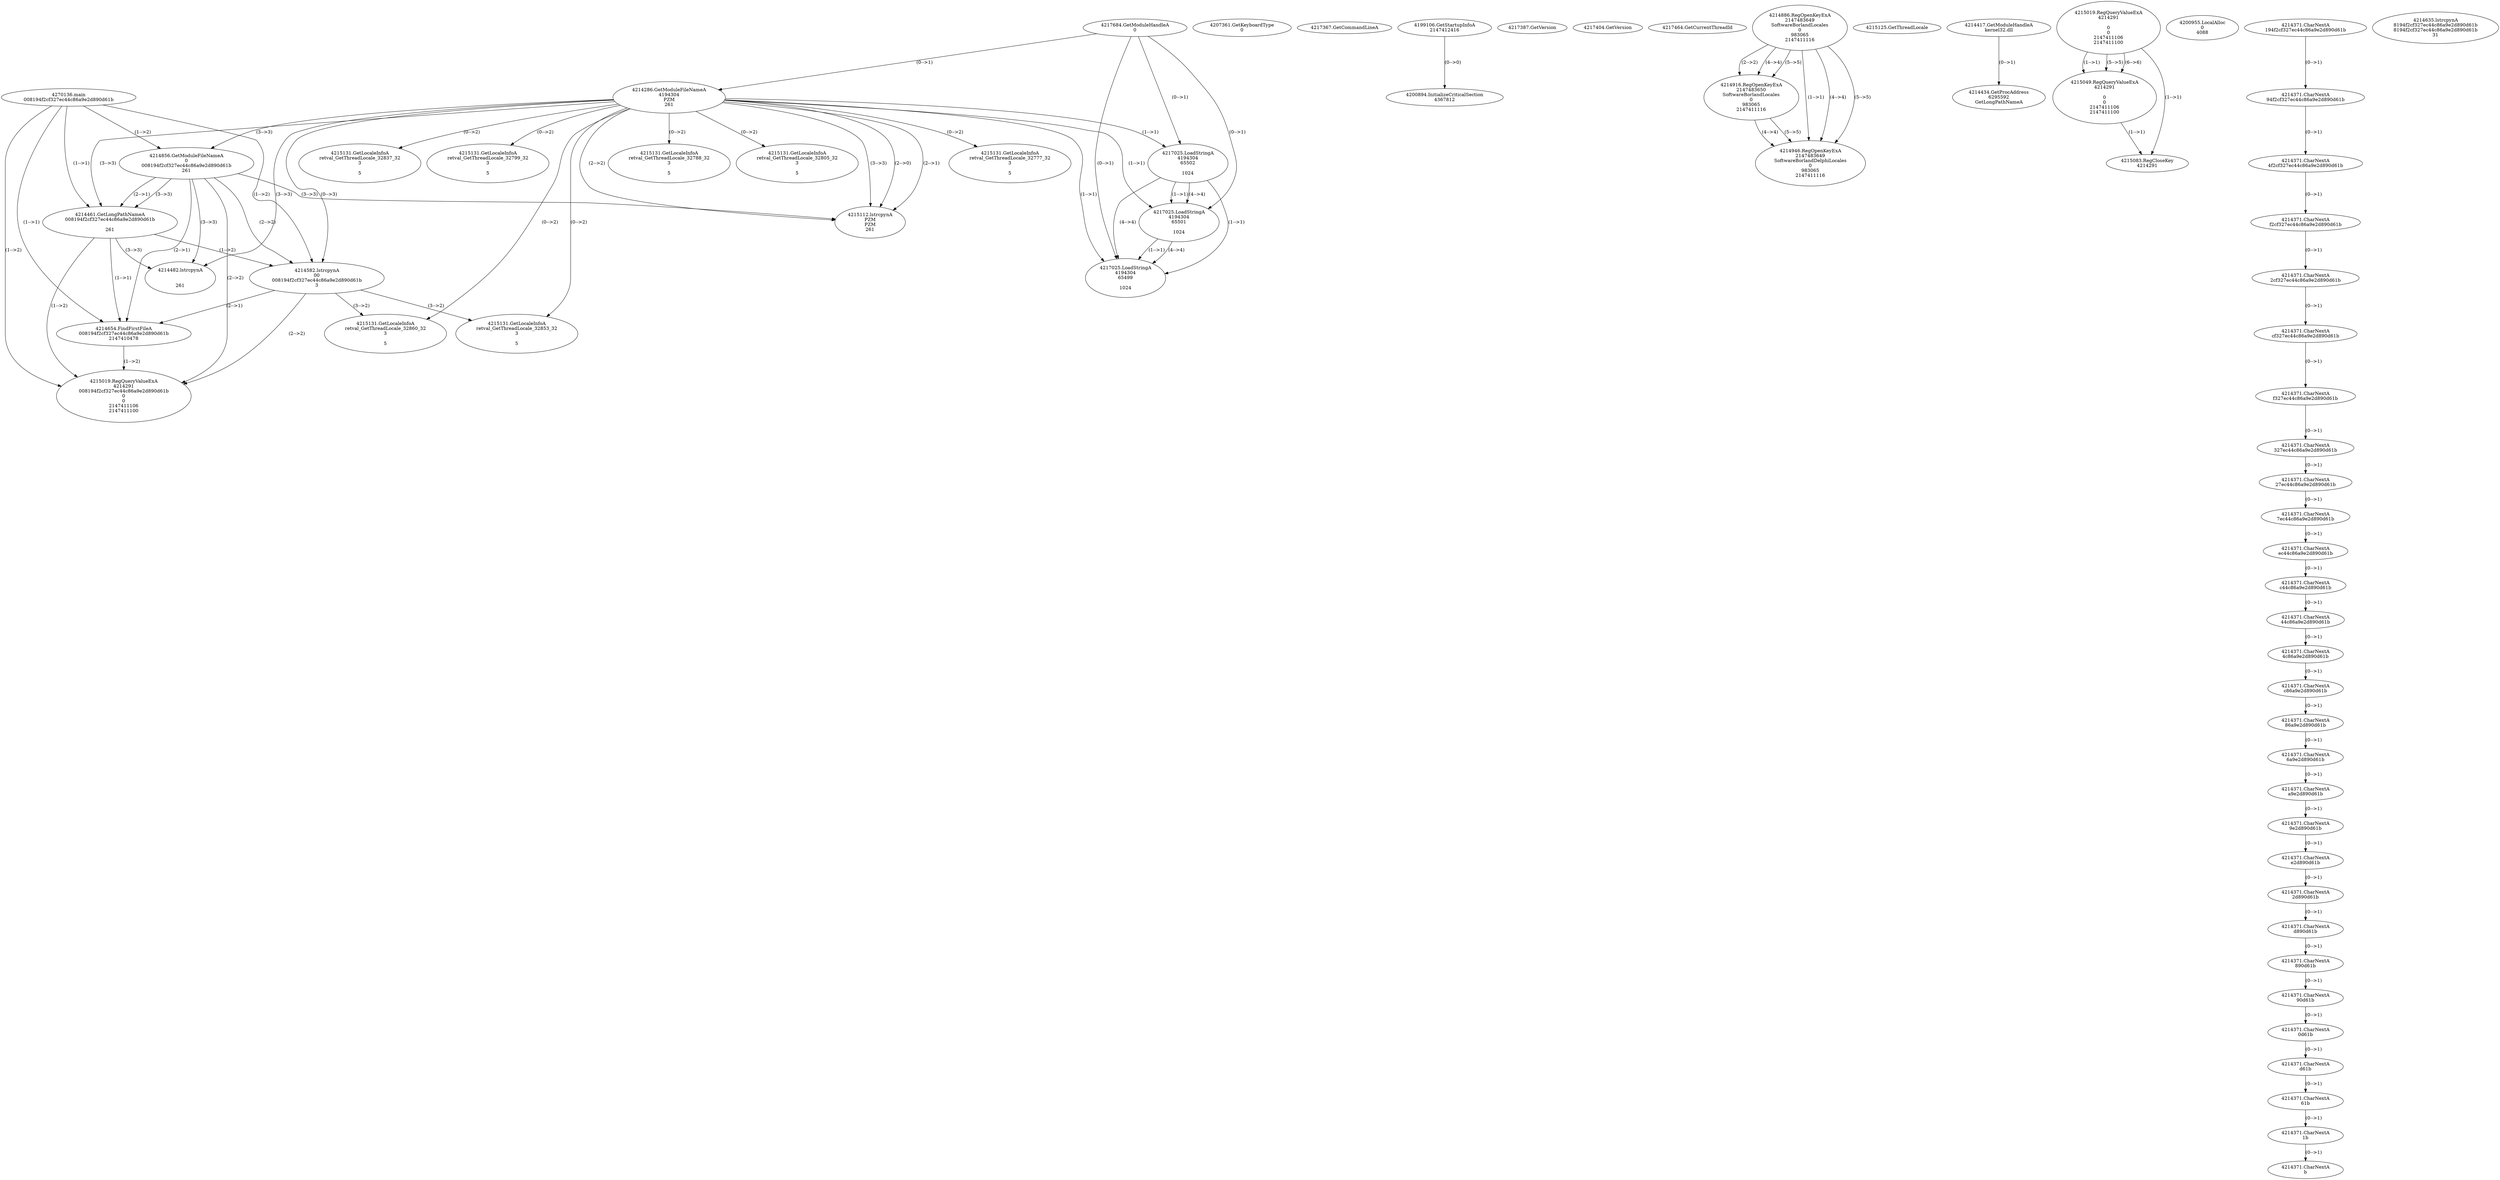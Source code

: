 // Global SCDG with merge call
digraph {
	0 [label="4270136.main
008194f2cf327ec44c86a9e2d890d61b"]
	1 [label="4217684.GetModuleHandleA
0"]
	2 [label="4207361.GetKeyboardType
0"]
	3 [label="4217367.GetCommandLineA
"]
	4 [label="4199106.GetStartupInfoA
2147412416"]
	5 [label="4217387.GetVersion
"]
	6 [label="4217404.GetVersion
"]
	7 [label="4217464.GetCurrentThreadId
"]
	8 [label="4214286.GetModuleFileNameA
4194304
PZM
261"]
	1 -> 8 [label="(0-->1)"]
	9 [label="4214856.GetModuleFileNameA
0
008194f2cf327ec44c86a9e2d890d61b
261"]
	0 -> 9 [label="(1-->2)"]
	8 -> 9 [label="(3-->3)"]
	10 [label="4214886.RegOpenKeyExA
2147483649
Software\Borland\Locales
0
983065
2147411116"]
	11 [label="4214916.RegOpenKeyExA
2147483650
Software\Borland\Locales
0
983065
2147411116"]
	10 -> 11 [label="(2-->2)"]
	10 -> 11 [label="(4-->4)"]
	10 -> 11 [label="(5-->5)"]
	12 [label="4214946.RegOpenKeyExA
2147483649
Software\Borland\Delphi\Locales
0
983065
2147411116"]
	10 -> 12 [label="(1-->1)"]
	10 -> 12 [label="(4-->4)"]
	11 -> 12 [label="(4-->4)"]
	10 -> 12 [label="(5-->5)"]
	11 -> 12 [label="(5-->5)"]
	13 [label="4215112.lstrcpynA
PZM
PZM
261"]
	8 -> 13 [label="(2-->1)"]
	8 -> 13 [label="(2-->2)"]
	8 -> 13 [label="(3-->3)"]
	9 -> 13 [label="(3-->3)"]
	8 -> 13 [label="(2-->0)"]
	14 [label="4215125.GetThreadLocale
"]
	15 [label="4215131.GetLocaleInfoA
retval_GetThreadLocale_32777_32
3

5"]
	8 -> 15 [label="(0-->2)"]
	16 [label="4217025.LoadStringA
4194304
65502

1024"]
	1 -> 16 [label="(0-->1)"]
	8 -> 16 [label="(1-->1)"]
	17 [label="4217025.LoadStringA
4194304
65501

1024"]
	1 -> 17 [label="(0-->1)"]
	8 -> 17 [label="(1-->1)"]
	16 -> 17 [label="(1-->1)"]
	16 -> 17 [label="(4-->4)"]
	18 [label="4217025.LoadStringA
4194304
65499

1024"]
	1 -> 18 [label="(0-->1)"]
	8 -> 18 [label="(1-->1)"]
	16 -> 18 [label="(1-->1)"]
	17 -> 18 [label="(1-->1)"]
	16 -> 18 [label="(4-->4)"]
	17 -> 18 [label="(4-->4)"]
	19 [label="4214417.GetModuleHandleA
kernel32.dll"]
	20 [label="4214434.GetProcAddress
6295592
GetLongPathNameA"]
	19 -> 20 [label="(0-->1)"]
	21 [label="4214461.GetLongPathNameA
008194f2cf327ec44c86a9e2d890d61b

261"]
	0 -> 21 [label="(1-->1)"]
	9 -> 21 [label="(2-->1)"]
	8 -> 21 [label="(3-->3)"]
	9 -> 21 [label="(3-->3)"]
	22 [label="4214482.lstrcpynA


261"]
	8 -> 22 [label="(3-->3)"]
	9 -> 22 [label="(3-->3)"]
	21 -> 22 [label="(3-->3)"]
	23 [label="4215019.RegQueryValueExA
4214291

0
0
2147411106
2147411100"]
	24 [label="4215049.RegQueryValueExA
4214291

0
0
2147411106
2147411100"]
	23 -> 24 [label="(1-->1)"]
	23 -> 24 [label="(5-->5)"]
	23 -> 24 [label="(6-->6)"]
	25 [label="4215083.RegCloseKey
4214291"]
	23 -> 25 [label="(1-->1)"]
	24 -> 25 [label="(1-->1)"]
	26 [label="4215131.GetLocaleInfoA
retval_GetThreadLocale_32837_32
3

5"]
	8 -> 26 [label="(0-->2)"]
	27 [label="4200894.InitializeCriticalSection
4367812"]
	4 -> 27 [label="(0-->0)"]
	28 [label="4200955.LocalAlloc
0
4088"]
	29 [label="4215131.GetLocaleInfoA
retval_GetThreadLocale_32799_32
3

5"]
	8 -> 29 [label="(0-->2)"]
	30 [label="4214582.lstrcpynA
00
008194f2cf327ec44c86a9e2d890d61b
3"]
	0 -> 30 [label="(1-->2)"]
	9 -> 30 [label="(2-->2)"]
	21 -> 30 [label="(1-->2)"]
	8 -> 30 [label="(0-->3)"]
	31 [label="4214371.CharNextA
194f2cf327ec44c86a9e2d890d61b"]
	32 [label="4214371.CharNextA
94f2cf327ec44c86a9e2d890d61b"]
	31 -> 32 [label="(0-->1)"]
	33 [label="4214371.CharNextA
4f2cf327ec44c86a9e2d890d61b"]
	32 -> 33 [label="(0-->1)"]
	34 [label="4214371.CharNextA
f2cf327ec44c86a9e2d890d61b"]
	33 -> 34 [label="(0-->1)"]
	35 [label="4214371.CharNextA
2cf327ec44c86a9e2d890d61b"]
	34 -> 35 [label="(0-->1)"]
	36 [label="4214371.CharNextA
cf327ec44c86a9e2d890d61b"]
	35 -> 36 [label="(0-->1)"]
	37 [label="4214371.CharNextA
f327ec44c86a9e2d890d61b"]
	36 -> 37 [label="(0-->1)"]
	38 [label="4214371.CharNextA
327ec44c86a9e2d890d61b"]
	37 -> 38 [label="(0-->1)"]
	39 [label="4214371.CharNextA
27ec44c86a9e2d890d61b"]
	38 -> 39 [label="(0-->1)"]
	40 [label="4214371.CharNextA
7ec44c86a9e2d890d61b"]
	39 -> 40 [label="(0-->1)"]
	41 [label="4214371.CharNextA
ec44c86a9e2d890d61b"]
	40 -> 41 [label="(0-->1)"]
	42 [label="4214371.CharNextA
c44c86a9e2d890d61b"]
	41 -> 42 [label="(0-->1)"]
	43 [label="4214371.CharNextA
44c86a9e2d890d61b"]
	42 -> 43 [label="(0-->1)"]
	44 [label="4214371.CharNextA
4c86a9e2d890d61b"]
	43 -> 44 [label="(0-->1)"]
	45 [label="4214371.CharNextA
c86a9e2d890d61b"]
	44 -> 45 [label="(0-->1)"]
	46 [label="4214371.CharNextA
86a9e2d890d61b"]
	45 -> 46 [label="(0-->1)"]
	47 [label="4214371.CharNextA
6a9e2d890d61b"]
	46 -> 47 [label="(0-->1)"]
	48 [label="4214371.CharNextA
a9e2d890d61b"]
	47 -> 48 [label="(0-->1)"]
	49 [label="4214371.CharNextA
9e2d890d61b"]
	48 -> 49 [label="(0-->1)"]
	50 [label="4214371.CharNextA
e2d890d61b"]
	49 -> 50 [label="(0-->1)"]
	51 [label="4214371.CharNextA
2d890d61b"]
	50 -> 51 [label="(0-->1)"]
	52 [label="4214371.CharNextA
d890d61b"]
	51 -> 52 [label="(0-->1)"]
	53 [label="4214371.CharNextA
890d61b"]
	52 -> 53 [label="(0-->1)"]
	54 [label="4214371.CharNextA
90d61b"]
	53 -> 54 [label="(0-->1)"]
	55 [label="4214371.CharNextA
0d61b"]
	54 -> 55 [label="(0-->1)"]
	56 [label="4214371.CharNextA
d61b"]
	55 -> 56 [label="(0-->1)"]
	57 [label="4214371.CharNextA
61b"]
	56 -> 57 [label="(0-->1)"]
	58 [label="4214371.CharNextA
1b"]
	57 -> 58 [label="(0-->1)"]
	59 [label="4214371.CharNextA
b"]
	58 -> 59 [label="(0-->1)"]
	60 [label="4214635.lstrcpynA
8194f2cf327ec44c86a9e2d890d61b
8194f2cf327ec44c86a9e2d890d61b
31"]
	61 [label="4214654.FindFirstFileA
008194f2cf327ec44c86a9e2d890d61b
2147410478"]
	0 -> 61 [label="(1-->1)"]
	9 -> 61 [label="(2-->1)"]
	21 -> 61 [label="(1-->1)"]
	30 -> 61 [label="(2-->1)"]
	62 [label="4215019.RegQueryValueExA
4214291
008194f2cf327ec44c86a9e2d890d61b
0
0
2147411106
2147411100"]
	0 -> 62 [label="(1-->2)"]
	9 -> 62 [label="(2-->2)"]
	21 -> 62 [label="(1-->2)"]
	30 -> 62 [label="(2-->2)"]
	61 -> 62 [label="(1-->2)"]
	63 [label="4215131.GetLocaleInfoA
retval_GetThreadLocale_32860_32
3

5"]
	8 -> 63 [label="(0-->2)"]
	30 -> 63 [label="(3-->2)"]
	64 [label="4215131.GetLocaleInfoA
retval_GetThreadLocale_32853_32
3

5"]
	8 -> 64 [label="(0-->2)"]
	30 -> 64 [label="(3-->2)"]
	65 [label="4215131.GetLocaleInfoA
retval_GetThreadLocale_32788_32
3

5"]
	8 -> 65 [label="(0-->2)"]
	66 [label="4215131.GetLocaleInfoA
retval_GetThreadLocale_32805_32
3

5"]
	8 -> 66 [label="(0-->2)"]
}
